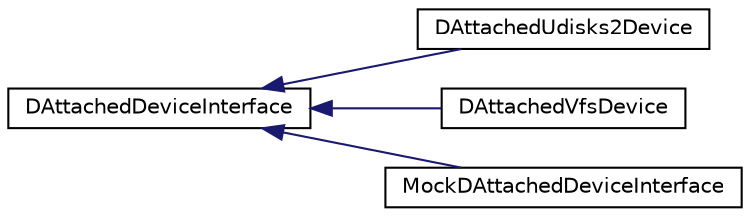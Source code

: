 digraph "类继承关系图"
{
  edge [fontname="Helvetica",fontsize="10",labelfontname="Helvetica",labelfontsize="10"];
  node [fontname="Helvetica",fontsize="10",shape=record];
  rankdir="LR";
  Node0 [label="DAttachedDeviceInterface",height=0.2,width=0.4,color="black", fillcolor="white", style="filled",URL="$class_d_attached_device_interface.html"];
  Node0 -> Node1 [dir="back",color="midnightblue",fontsize="10",style="solid",fontname="Helvetica"];
  Node1 [label="DAttachedUdisks2Device",height=0.2,width=0.4,color="black", fillcolor="white", style="filled",URL="$class_d_attached_udisks2_device.html",tooltip="An attached (mounted) block device (partition) "];
  Node0 -> Node2 [dir="back",color="midnightblue",fontsize="10",style="solid",fontname="Helvetica"];
  Node2 [label="DAttachedVfsDevice",height=0.2,width=0.4,color="black", fillcolor="white", style="filled",URL="$class_d_attached_vfs_device.html",tooltip="An attached (mounted) virtual filesystem device from gio "];
  Node0 -> Node3 [dir="back",color="midnightblue",fontsize="10",style="solid",fontname="Helvetica"];
  Node3 [label="MockDAttachedDeviceInterface",height=0.2,width=0.4,color="black", fillcolor="white", style="filled",URL="$class_mock_d_attached_device_interface.html"];
}
